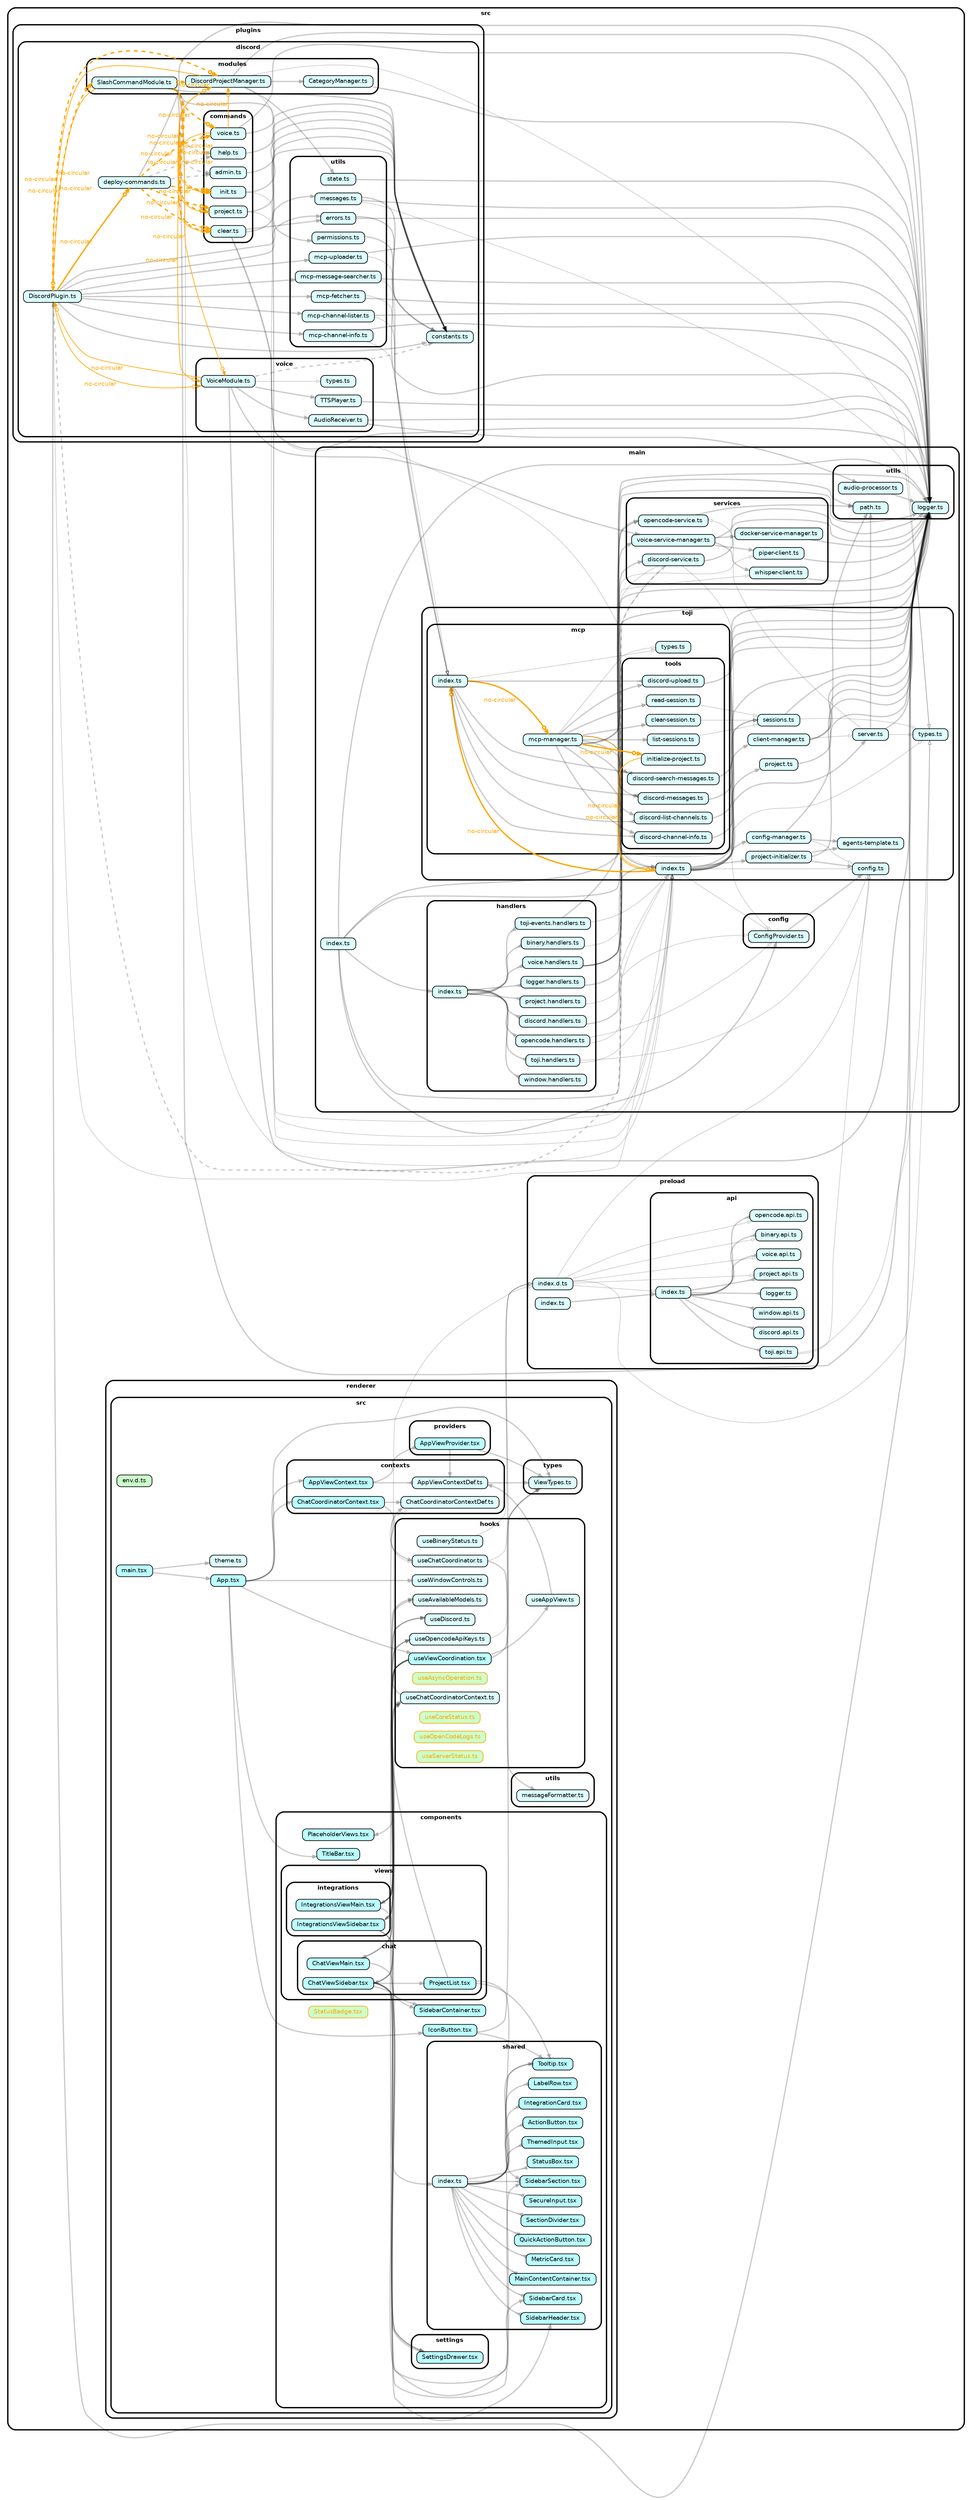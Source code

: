 strict digraph "dependency-cruiser output"{
    rankdir="LR" splines="true" overlap="false" nodesep="0.16" ranksep="0.18" fontname="Helvetica-bold" fontsize="9" style="rounded,bold,filled" fillcolor="#ffffff" compound="true"
    node [shape="box" style="rounded, filled" height="0.2" color="black" fillcolor="#ffffcc" fontcolor="black" fontname="Helvetica" fontsize="9"]
    edge [arrowhead="normal" arrowsize="0.6" penwidth="2.0" color="#00000033" fontname="Helvetica" fontsize="9"]

    subgraph "cluster_src" {label="src" subgraph "cluster_src/main" {label="main" subgraph "cluster_src/main/config" {label="config" "src/main/config/ConfigProvider.ts" [label=<ConfigProvider.ts> tooltip="ConfigProvider.ts" URL="src/main/config/ConfigProvider.ts" fillcolor="#ddfeff"] } } }
    "src/main/config/ConfigProvider.ts" -> "src/main/toji/config.ts"
    subgraph "cluster_src" {label="src" subgraph "cluster_src/main" {label="main" subgraph "cluster_src/main/handlers" {label="handlers" "src/main/handlers/binary.handlers.ts" [label=<binary.handlers.ts> tooltip="binary.handlers.ts" URL="src/main/handlers/binary.handlers.ts" fillcolor="#ddfeff"] } } }
    "src/main/handlers/binary.handlers.ts" -> "src/main/services/opencode-service.ts" [arrowhead="onormal" penwidth="1.0"]
    subgraph "cluster_src" {label="src" subgraph "cluster_src/main" {label="main" subgraph "cluster_src/main/handlers" {label="handlers" "src/main/handlers/discord.handlers.ts" [label=<discord.handlers.ts> tooltip="discord.handlers.ts" URL="src/main/handlers/discord.handlers.ts" fillcolor="#ddfeff"] } } }
    "src/main/handlers/discord.handlers.ts" -> "src/main/config/ConfigProvider.ts" [arrowhead="onormal" penwidth="1.0"]
    "src/main/handlers/discord.handlers.ts" -> "src/main/services/discord-service.ts" [arrowhead="onormal" penwidth="1.0"]
    subgraph "cluster_src" {label="src" subgraph "cluster_src/main" {label="main" subgraph "cluster_src/main/handlers" {label="handlers" "src/main/handlers/index.ts" [label=<index.ts> tooltip="index.ts" URL="src/main/handlers/index.ts" fillcolor="#ddfeff"] } } }
    "src/main/handlers/index.ts" -> "src/main/handlers/binary.handlers.ts" [arrowhead="inv"]
    "src/main/handlers/index.ts" -> "src/main/handlers/discord.handlers.ts" [arrowhead="inv"]
    "src/main/handlers/index.ts" -> "src/main/handlers/logger.handlers.ts" [arrowhead="inv"]
    "src/main/handlers/index.ts" -> "src/main/handlers/opencode.handlers.ts" [arrowhead="inv"]
    "src/main/handlers/index.ts" -> "src/main/handlers/project.handlers.ts" [arrowhead="inv"]
    "src/main/handlers/index.ts" -> "src/main/handlers/toji-events.handlers.ts" [arrowhead="inv"]
    "src/main/handlers/index.ts" -> "src/main/handlers/toji.handlers.ts" [arrowhead="inv"]
    "src/main/handlers/index.ts" -> "src/main/handlers/voice.handlers.ts" [arrowhead="inv"]
    "src/main/handlers/index.ts" -> "src/main/handlers/window.handlers.ts" [arrowhead="inv"]
    subgraph "cluster_src" {label="src" subgraph "cluster_src/main" {label="main" subgraph "cluster_src/main/handlers" {label="handlers" "src/main/handlers/logger.handlers.ts" [label=<logger.handlers.ts> tooltip="logger.handlers.ts" URL="src/main/handlers/logger.handlers.ts" fillcolor="#ddfeff"] } } }
    "src/main/handlers/logger.handlers.ts" -> "src/main/utils/logger.ts"
    subgraph "cluster_src" {label="src" subgraph "cluster_src/main" {label="main" subgraph "cluster_src/main/handlers" {label="handlers" "src/main/handlers/opencode.handlers.ts" [label=<opencode.handlers.ts> tooltip="opencode.handlers.ts" URL="src/main/handlers/opencode.handlers.ts" fillcolor="#ddfeff"] } } }
    "src/main/handlers/opencode.handlers.ts" -> "src/main/config/ConfigProvider.ts" [arrowhead="onormal" penwidth="1.0"]
    "src/main/handlers/opencode.handlers.ts" -> "src/main/toji/index.ts" [arrowhead="onormal" penwidth="1.0"]
    subgraph "cluster_src" {label="src" subgraph "cluster_src/main" {label="main" subgraph "cluster_src/main/handlers" {label="handlers" "src/main/handlers/project.handlers.ts" [label=<project.handlers.ts> tooltip="project.handlers.ts" URL="src/main/handlers/project.handlers.ts" fillcolor="#ddfeff"] } } }
    "src/main/handlers/project.handlers.ts" -> "src/main/toji/index.ts" [arrowhead="onormal" penwidth="1.0"]
    subgraph "cluster_src" {label="src" subgraph "cluster_src/main" {label="main" subgraph "cluster_src/main/handlers" {label="handlers" "src/main/handlers/toji-events.handlers.ts" [label=<toji-events.handlers.ts> tooltip="toji-events.handlers.ts" URL="src/main/handlers/toji-events.handlers.ts" fillcolor="#ddfeff"] } } }
    "src/main/handlers/toji-events.handlers.ts" -> "src/main/toji/index.ts" [arrowhead="onormal" penwidth="1.0"]
    "src/main/handlers/toji-events.handlers.ts" -> "src/main/utils/logger.ts"
    subgraph "cluster_src" {label="src" subgraph "cluster_src/main" {label="main" subgraph "cluster_src/main/handlers" {label="handlers" "src/main/handlers/toji.handlers.ts" [label=<toji.handlers.ts> tooltip="toji.handlers.ts" URL="src/main/handlers/toji.handlers.ts" fillcolor="#ddfeff"] } } }
    "src/main/handlers/toji.handlers.ts" -> "src/main/toji/index.ts" [arrowhead="onormal" penwidth="1.0"]
    "src/main/handlers/toji.handlers.ts" -> "src/main/toji/config.ts" [arrowhead="onormal" penwidth="1.0"]
    subgraph "cluster_src" {label="src" subgraph "cluster_src/main" {label="main" subgraph "cluster_src/main/handlers" {label="handlers" "src/main/handlers/voice.handlers.ts" [label=<voice.handlers.ts> tooltip="voice.handlers.ts" URL="src/main/handlers/voice.handlers.ts" fillcolor="#ddfeff"] } } }
    "src/main/handlers/voice.handlers.ts" -> "src/main/services/piper-client.ts" [arrowhead="onormal" penwidth="1.0"]
    "src/main/handlers/voice.handlers.ts" -> "src/main/services/voice-service-manager.ts"
    "src/main/handlers/voice.handlers.ts" -> "src/main/services/whisper-client.ts" [arrowhead="onormal" penwidth="1.0"]
    "src/main/handlers/voice.handlers.ts" -> "src/main/utils/logger.ts"
    subgraph "cluster_src" {label="src" subgraph "cluster_src/main" {label="main" subgraph "cluster_src/main/handlers" {label="handlers" "src/main/handlers/window.handlers.ts" [label=<window.handlers.ts> tooltip="window.handlers.ts" URL="src/main/handlers/window.handlers.ts" fillcolor="#ddfeff"] } } }
    subgraph "cluster_src" {label="src" subgraph "cluster_src/main" {label="main" "src/main/index.ts" [label=<index.ts> tooltip="index.ts" URL="src/main/index.ts" fillcolor="#ddfeff"] } }
    "src/main/index.ts" -> "src/main/config/ConfigProvider.ts"
    "src/main/index.ts" -> "src/main/handlers/index.ts"
    "src/main/index.ts" -> "src/main/services/discord-service.ts"
    "src/main/index.ts" -> "src/main/services/opencode-service.ts"
    "src/main/index.ts" -> "src/main/toji/index.ts"
    "src/main/index.ts" -> "src/main/utils/logger.ts"
    subgraph "cluster_src" {label="src" subgraph "cluster_src/main" {label="main" subgraph "cluster_src/main/services" {label="services" "src/main/services/discord-service.ts" [label=<discord-service.ts> tooltip="discord-service.ts" URL="src/main/services/discord-service.ts" fillcolor="#ddfeff"] } } }
    "src/main/services/discord-service.ts" -> "src/plugins/discord/DiscordPlugin.ts" [style="dashed"]
    "src/main/services/discord-service.ts" -> "src/main/config/ConfigProvider.ts" [arrowhead="onormal" penwidth="1.0"]
    "src/main/services/discord-service.ts" -> "src/main/toji/index.ts" [arrowhead="onormal" penwidth="1.0"]
    "src/main/services/discord-service.ts" -> "src/main/utils/logger.ts"
    subgraph "cluster_src" {label="src" subgraph "cluster_src/main" {label="main" subgraph "cluster_src/main/services" {label="services" "src/main/services/docker-service-manager.ts" [label=<docker-service-manager.ts> tooltip="docker-service-manager.ts" URL="src/main/services/docker-service-manager.ts" fillcolor="#ddfeff"] } } }
    "src/main/services/docker-service-manager.ts" -> "src/main/utils/logger.ts"
    subgraph "cluster_src" {label="src" subgraph "cluster_src/main" {label="main" subgraph "cluster_src/main/services" {label="services" "src/main/services/opencode-service.ts" [label=<opencode-service.ts> tooltip="opencode-service.ts" URL="src/main/services/opencode-service.ts" fillcolor="#ddfeff"] } } }
    "src/main/services/opencode-service.ts" -> "src/main/utils/path.ts"
    subgraph "cluster_src" {label="src" subgraph "cluster_src/main" {label="main" subgraph "cluster_src/main/services" {label="services" "src/main/services/piper-client.ts" [label=<piper-client.ts> tooltip="piper-client.ts" URL="src/main/services/piper-client.ts" fillcolor="#ddfeff"] } } }
    "src/main/services/piper-client.ts" -> "src/main/utils/logger.ts"
    subgraph "cluster_src" {label="src" subgraph "cluster_src/main" {label="main" subgraph "cluster_src/main/services" {label="services" "src/main/services/voice-service-manager.ts" [label=<voice-service-manager.ts> tooltip="voice-service-manager.ts" URL="src/main/services/voice-service-manager.ts" fillcolor="#ddfeff"] } } }
    "src/main/services/voice-service-manager.ts" -> "src/main/utils/logger.ts"
    "src/main/services/voice-service-manager.ts" -> "src/main/services/docker-service-manager.ts"
    "src/main/services/voice-service-manager.ts" -> "src/main/services/piper-client.ts"
    "src/main/services/voice-service-manager.ts" -> "src/main/services/whisper-client.ts"
    subgraph "cluster_src" {label="src" subgraph "cluster_src/main" {label="main" subgraph "cluster_src/main/services" {label="services" "src/main/services/whisper-client.ts" [label=<whisper-client.ts> tooltip="whisper-client.ts" URL="src/main/services/whisper-client.ts" fillcolor="#ddfeff"] } } }
    "src/main/services/whisper-client.ts" -> "src/main/utils/logger.ts"
    subgraph "cluster_src" {label="src" subgraph "cluster_src/main" {label="main" subgraph "cluster_src/main/toji" {label="toji" "src/main/toji/agents-template.ts" [label=<agents-template.ts> tooltip="agents-template.ts" URL="src/main/toji/agents-template.ts" fillcolor="#ddfeff"] } } }
    subgraph "cluster_src" {label="src" subgraph "cluster_src/main" {label="main" subgraph "cluster_src/main/toji" {label="toji" "src/main/toji/client-manager.ts" [label=<client-manager.ts> tooltip="client-manager.ts" URL="src/main/toji/client-manager.ts" fillcolor="#ddfeff"] } } }
    "src/main/toji/client-manager.ts" -> "src/main/utils/logger.ts"
    "src/main/toji/client-manager.ts" -> "src/main/utils/path.ts"
    "src/main/toji/client-manager.ts" -> "src/main/toji/server.ts" [arrowhead="onormal" penwidth="1.0"]
    subgraph "cluster_src" {label="src" subgraph "cluster_src/main" {label="main" subgraph "cluster_src/main/toji" {label="toji" "src/main/toji/config-manager.ts" [label=<config-manager.ts> tooltip="config-manager.ts" URL="src/main/toji/config-manager.ts" fillcolor="#ddfeff"] } } }
    "src/main/toji/config-manager.ts" -> "src/main/utils/logger.ts"
    "src/main/toji/config-manager.ts" -> "src/main/toji/agents-template.ts"
    "src/main/toji/config-manager.ts" -> "src/main/toji/config.ts" [arrowhead="onormal" penwidth="1.0"]
    subgraph "cluster_src" {label="src" subgraph "cluster_src/main" {label="main" subgraph "cluster_src/main/toji" {label="toji" "src/main/toji/config.ts" [label=<config.ts> tooltip="config.ts" URL="src/main/toji/config.ts" fillcolor="#ddfeff"] } } }
    subgraph "cluster_src" {label="src" subgraph "cluster_src/main" {label="main" subgraph "cluster_src/main/toji" {label="toji" "src/main/toji/index.ts" [label=<index.ts> tooltip="index.ts" URL="src/main/toji/index.ts" fillcolor="#ddfeff"] } } }
    "src/main/toji/index.ts" -> "src/main/config/ConfigProvider.ts" [arrowhead="onormal" penwidth="1.0"]
    "src/main/toji/index.ts" -> "src/main/services/opencode-service.ts" [arrowhead="onormal" penwidth="1.0"]
    "src/main/toji/index.ts" -> "src/main/utils/logger.ts"
    "src/main/toji/index.ts" -> "src/main/toji/client-manager.ts"
    "src/main/toji/index.ts" -> "src/main/toji/config.ts" [arrowhead="onormal" penwidth="1.0"]
    "src/main/toji/index.ts" -> "src/main/toji/config-manager.ts"
    "src/main/toji/index.ts" -> "src/main/toji/mcp/index.ts" [xlabel="no-circular" tooltip="no-circular" arrowhead="normalnoneodot" fontcolor="orange" color="orange"]
    "src/main/toji/index.ts" -> "src/main/toji/project.ts"
    "src/main/toji/index.ts" -> "src/main/toji/project-initializer.ts"
    "src/main/toji/index.ts" -> "src/main/toji/server.ts"
    "src/main/toji/index.ts" -> "src/main/toji/sessions.ts"
    "src/main/toji/index.ts" -> "src/main/toji/types.ts" [arrowhead="onormal" penwidth="1.0"]
    subgraph "cluster_src" {label="src" subgraph "cluster_src/main" {label="main" subgraph "cluster_src/main/toji" {label="toji" subgraph "cluster_src/main/toji/mcp" {label="mcp" "src/main/toji/mcp/index.ts" [label=<index.ts> tooltip="index.ts" URL="src/main/toji/mcp/index.ts" fillcolor="#ddfeff"] } } } }
    "src/main/toji/mcp/index.ts" -> "src/main/toji/mcp/mcp-manager.ts" [xlabel="no-circular" tooltip="no-circular" arrowhead="normalnoneodot" fontcolor="orange" color="orange"]
    "src/main/toji/mcp/index.ts" -> "src/main/toji/mcp/tools/discord-channel-info.ts" [arrowhead="inv"]
    "src/main/toji/mcp/index.ts" -> "src/main/toji/mcp/tools/discord-list-channels.ts" [arrowhead="inv"]
    "src/main/toji/mcp/index.ts" -> "src/main/toji/mcp/tools/discord-messages.ts" [arrowhead="inv"]
    "src/main/toji/mcp/index.ts" -> "src/main/toji/mcp/tools/discord-search-messages.ts" [arrowhead="inv"]
    "src/main/toji/mcp/index.ts" -> "src/main/toji/mcp/tools/discord-upload.ts" [arrowhead="inv"]
    "src/main/toji/mcp/index.ts" -> "src/main/toji/mcp/types.ts" [arrowhead="onormal" penwidth="1.0"]
    subgraph "cluster_src" {label="src" subgraph "cluster_src/main" {label="main" subgraph "cluster_src/main/toji" {label="toji" subgraph "cluster_src/main/toji/mcp" {label="mcp" "src/main/toji/mcp/mcp-manager.ts" [label=<mcp-manager.ts> tooltip="mcp-manager.ts" URL="src/main/toji/mcp/mcp-manager.ts" fillcolor="#ddfeff"] } } } }
    "src/main/toji/mcp/mcp-manager.ts" -> "src/main/utils/logger.ts"
    "src/main/toji/mcp/mcp-manager.ts" -> "src/main/utils/path.ts"
    "src/main/toji/mcp/mcp-manager.ts" -> "src/main/toji/index.ts" [xlabel="no-circular" tooltip="no-circular" arrowhead="normalnoneodot" penwidth="1.0" fontcolor="orange" color="orange"]
    "src/main/toji/mcp/mcp-manager.ts" -> "src/main/toji/sessions.ts" [arrowhead="onormal" penwidth="1.0"]
    "src/main/toji/mcp/mcp-manager.ts" -> "src/main/toji/mcp/tools/clear-session.ts"
    "src/main/toji/mcp/mcp-manager.ts" -> "src/main/toji/mcp/tools/discord-channel-info.ts"
    "src/main/toji/mcp/mcp-manager.ts" -> "src/main/toji/mcp/tools/discord-list-channels.ts"
    "src/main/toji/mcp/mcp-manager.ts" -> "src/main/toji/mcp/tools/discord-messages.ts"
    "src/main/toji/mcp/mcp-manager.ts" -> "src/main/toji/mcp/tools/discord-search-messages.ts"
    "src/main/toji/mcp/mcp-manager.ts" -> "src/main/toji/mcp/tools/discord-upload.ts"
    "src/main/toji/mcp/mcp-manager.ts" -> "src/main/toji/mcp/tools/initialize-project.ts" [xlabel="no-circular" tooltip="no-circular" arrowhead="normalnoneodot" fontcolor="orange" color="orange"]
    "src/main/toji/mcp/mcp-manager.ts" -> "src/main/toji/mcp/tools/list-sessions.ts"
    "src/main/toji/mcp/mcp-manager.ts" -> "src/main/toji/mcp/tools/read-session.ts"
    "src/main/toji/mcp/mcp-manager.ts" -> "src/main/toji/mcp/types.ts" [arrowhead="onormal" penwidth="1.0"]
    subgraph "cluster_src" {label="src" subgraph "cluster_src/main" {label="main" subgraph "cluster_src/main/toji" {label="toji" subgraph "cluster_src/main/toji/mcp" {label="mcp" subgraph "cluster_src/main/toji/mcp/tools" {label="tools" "src/main/toji/mcp/tools/clear-session.ts" [label=<clear-session.ts> tooltip="clear-session.ts" URL="src/main/toji/mcp/tools/clear-session.ts" fillcolor="#ddfeff"] } } } } }
    "src/main/toji/mcp/tools/clear-session.ts" -> "src/main/toji/sessions.ts" [arrowhead="onormal" penwidth="1.0"]
    subgraph "cluster_src" {label="src" subgraph "cluster_src/main" {label="main" subgraph "cluster_src/main/toji" {label="toji" subgraph "cluster_src/main/toji/mcp" {label="mcp" subgraph "cluster_src/main/toji/mcp/tools" {label="tools" "src/main/toji/mcp/tools/discord-channel-info.ts" [label=<discord-channel-info.ts> tooltip="discord-channel-info.ts" URL="src/main/toji/mcp/tools/discord-channel-info.ts" fillcolor="#ddfeff"] } } } } }
    "src/main/toji/mcp/tools/discord-channel-info.ts" -> "src/main/utils/logger.ts"
    subgraph "cluster_src" {label="src" subgraph "cluster_src/main" {label="main" subgraph "cluster_src/main/toji" {label="toji" subgraph "cluster_src/main/toji/mcp" {label="mcp" subgraph "cluster_src/main/toji/mcp/tools" {label="tools" "src/main/toji/mcp/tools/discord-list-channels.ts" [label=<discord-list-channels.ts> tooltip="discord-list-channels.ts" URL="src/main/toji/mcp/tools/discord-list-channels.ts" fillcolor="#ddfeff"] } } } } }
    "src/main/toji/mcp/tools/discord-list-channels.ts" -> "src/main/utils/logger.ts"
    subgraph "cluster_src" {label="src" subgraph "cluster_src/main" {label="main" subgraph "cluster_src/main/toji" {label="toji" subgraph "cluster_src/main/toji/mcp" {label="mcp" subgraph "cluster_src/main/toji/mcp/tools" {label="tools" "src/main/toji/mcp/tools/discord-messages.ts" [label=<discord-messages.ts> tooltip="discord-messages.ts" URL="src/main/toji/mcp/tools/discord-messages.ts" fillcolor="#ddfeff"] } } } } }
    "src/main/toji/mcp/tools/discord-messages.ts" -> "src/main/utils/logger.ts"
    subgraph "cluster_src" {label="src" subgraph "cluster_src/main" {label="main" subgraph "cluster_src/main/toji" {label="toji" subgraph "cluster_src/main/toji/mcp" {label="mcp" subgraph "cluster_src/main/toji/mcp/tools" {label="tools" "src/main/toji/mcp/tools/discord-search-messages.ts" [label=<discord-search-messages.ts> tooltip="discord-search-messages.ts" URL="src/main/toji/mcp/tools/discord-search-messages.ts" fillcolor="#ddfeff"] } } } } }
    "src/main/toji/mcp/tools/discord-search-messages.ts" -> "src/main/utils/logger.ts"
    subgraph "cluster_src" {label="src" subgraph "cluster_src/main" {label="main" subgraph "cluster_src/main/toji" {label="toji" subgraph "cluster_src/main/toji/mcp" {label="mcp" subgraph "cluster_src/main/toji/mcp/tools" {label="tools" "src/main/toji/mcp/tools/discord-upload.ts" [label=<discord-upload.ts> tooltip="discord-upload.ts" URL="src/main/toji/mcp/tools/discord-upload.ts" fillcolor="#ddfeff"] } } } } }
    "src/main/toji/mcp/tools/discord-upload.ts" -> "src/main/utils/logger.ts"
    subgraph "cluster_src" {label="src" subgraph "cluster_src/main" {label="main" subgraph "cluster_src/main/toji" {label="toji" subgraph "cluster_src/main/toji/mcp" {label="mcp" subgraph "cluster_src/main/toji/mcp/tools" {label="tools" "src/main/toji/mcp/tools/initialize-project.ts" [label=<initialize-project.ts> tooltip="initialize-project.ts" URL="src/main/toji/mcp/tools/initialize-project.ts" fillcolor="#ddfeff"] } } } } }
    "src/main/toji/mcp/tools/initialize-project.ts" -> "src/main/toji/index.ts" [xlabel="no-circular" tooltip="no-circular" arrowhead="normalnoneodot" penwidth="1.0" fontcolor="orange" color="orange"]
    subgraph "cluster_src" {label="src" subgraph "cluster_src/main" {label="main" subgraph "cluster_src/main/toji" {label="toji" subgraph "cluster_src/main/toji/mcp" {label="mcp" subgraph "cluster_src/main/toji/mcp/tools" {label="tools" "src/main/toji/mcp/tools/list-sessions.ts" [label=<list-sessions.ts> tooltip="list-sessions.ts" URL="src/main/toji/mcp/tools/list-sessions.ts" fillcolor="#ddfeff"] } } } } }
    "src/main/toji/mcp/tools/list-sessions.ts" -> "src/main/toji/sessions.ts" [arrowhead="onormal" penwidth="1.0"]
    subgraph "cluster_src" {label="src" subgraph "cluster_src/main" {label="main" subgraph "cluster_src/main/toji" {label="toji" subgraph "cluster_src/main/toji/mcp" {label="mcp" subgraph "cluster_src/main/toji/mcp/tools" {label="tools" "src/main/toji/mcp/tools/read-session.ts" [label=<read-session.ts> tooltip="read-session.ts" URL="src/main/toji/mcp/tools/read-session.ts" fillcolor="#ddfeff"] } } } } }
    "src/main/toji/mcp/tools/read-session.ts" -> "src/main/toji/sessions.ts" [arrowhead="onormal" penwidth="1.0"]
    subgraph "cluster_src" {label="src" subgraph "cluster_src/main" {label="main" subgraph "cluster_src/main/toji" {label="toji" subgraph "cluster_src/main/toji/mcp" {label="mcp" "src/main/toji/mcp/types.ts" [label=<types.ts> tooltip="types.ts" URL="src/main/toji/mcp/types.ts" fillcolor="#ddfeff"] } } } }
    subgraph "cluster_src" {label="src" subgraph "cluster_src/main" {label="main" subgraph "cluster_src/main/toji" {label="toji" "src/main/toji/project-initializer.ts" [label=<project-initializer.ts> tooltip="project-initializer.ts" URL="src/main/toji/project-initializer.ts" fillcolor="#ddfeff"] } } }
    "src/main/toji/project-initializer.ts" -> "src/main/utils/logger.ts"
    "src/main/toji/project-initializer.ts" -> "src/main/toji/agents-template.ts"
    "src/main/toji/project-initializer.ts" -> "src/main/toji/config.ts"
    subgraph "cluster_src" {label="src" subgraph "cluster_src/main" {label="main" subgraph "cluster_src/main/toji" {label="toji" "src/main/toji/project.ts" [label=<project.ts> tooltip="project.ts" URL="src/main/toji/project.ts" fillcolor="#ddfeff"] } } }
    "src/main/toji/project.ts" -> "src/main/utils/logger.ts"
    subgraph "cluster_src" {label="src" subgraph "cluster_src/main" {label="main" subgraph "cluster_src/main/toji" {label="toji" "src/main/toji/server.ts" [label=<server.ts> tooltip="server.ts" URL="src/main/toji/server.ts" fillcolor="#ddfeff"] } } }
    "src/main/toji/server.ts" -> "src/main/services/opencode-service.ts" [arrowhead="onormal" penwidth="1.0"]
    "src/main/toji/server.ts" -> "src/main/utils/logger.ts"
    "src/main/toji/server.ts" -> "src/main/utils/path.ts"
    "src/main/toji/server.ts" -> "src/main/toji/types.ts" [arrowhead="onormal" penwidth="1.0"]
    subgraph "cluster_src" {label="src" subgraph "cluster_src/main" {label="main" subgraph "cluster_src/main/toji" {label="toji" "src/main/toji/sessions.ts" [label=<sessions.ts> tooltip="sessions.ts" URL="src/main/toji/sessions.ts" fillcolor="#ddfeff"] } } }
    "src/main/toji/sessions.ts" -> "src/main/utils/logger.ts"
    "src/main/toji/sessions.ts" -> "src/main/toji/types.ts" [arrowhead="onormal" penwidth="1.0"]
    subgraph "cluster_src" {label="src" subgraph "cluster_src/main" {label="main" subgraph "cluster_src/main/toji" {label="toji" "src/main/toji/types.ts" [label=<types.ts> tooltip="types.ts" URL="src/main/toji/types.ts" fillcolor="#ddfeff"] } } }
    subgraph "cluster_src" {label="src" subgraph "cluster_src/main" {label="main" subgraph "cluster_src/main/utils" {label="utils" "src/main/utils/audio-processor.ts" [label=<audio-processor.ts> tooltip="audio-processor.ts" URL="src/main/utils/audio-processor.ts" fillcolor="#ddfeff"] } } }
    "src/main/utils/audio-processor.ts" -> "src/main/utils/logger.ts"
    subgraph "cluster_src" {label="src" subgraph "cluster_src/main" {label="main" subgraph "cluster_src/main/utils" {label="utils" "src/main/utils/logger.ts" [label=<logger.ts> tooltip="logger.ts" URL="src/main/utils/logger.ts" fillcolor="#ddfeff"] } } }
    subgraph "cluster_src" {label="src" subgraph "cluster_src/main" {label="main" subgraph "cluster_src/main/utils" {label="utils" "src/main/utils/path.ts" [label=<path.ts> tooltip="path.ts" URL="src/main/utils/path.ts" fillcolor="#ddfeff"] } } }
    subgraph "cluster_src" {label="src" subgraph "cluster_src/plugins" {label="plugins" subgraph "cluster_src/plugins/discord" {label="discord" "src/plugins/discord/DiscordPlugin.ts" [label=<DiscordPlugin.ts> tooltip="DiscordPlugin.ts" URL="src/plugins/discord/DiscordPlugin.ts" fillcolor="#ddfeff"] } } }
    "src/plugins/discord/DiscordPlugin.ts" -> "src/main/toji/index.ts" [arrowhead="onormal" penwidth="1.0"]
    "src/plugins/discord/DiscordPlugin.ts" -> "src/main/utils/logger.ts"
    "src/plugins/discord/DiscordPlugin.ts" -> "src/plugins/discord/constants.ts"
    "src/plugins/discord/DiscordPlugin.ts" -> "src/plugins/discord/deploy-commands.ts" [xlabel="no-circular" tooltip="no-circular" arrowhead="normalnoneodot" fontcolor="orange" color="orange"]
    "src/plugins/discord/DiscordPlugin.ts" -> "src/plugins/discord/modules/DiscordProjectManager.ts" [xlabel="no-circular" tooltip="no-circular" arrowhead="normalnoneodot" style="dashed" fontcolor="orange" color="orange"]
    "src/plugins/discord/DiscordPlugin.ts" -> "src/plugins/discord/modules/SlashCommandModule.ts" [xlabel="no-circular" tooltip="no-circular" arrowhead="normalnoneodot" style="dashed" fontcolor="orange" color="orange"]
    "src/plugins/discord/DiscordPlugin.ts" -> "src/plugins/discord/utils/errors.ts"
    "src/plugins/discord/DiscordPlugin.ts" -> "src/plugins/discord/utils/mcp-channel-info.ts"
    "src/plugins/discord/DiscordPlugin.ts" -> "src/plugins/discord/utils/mcp-channel-lister.ts"
    "src/plugins/discord/DiscordPlugin.ts" -> "src/plugins/discord/utils/mcp-fetcher.ts"
    "src/plugins/discord/DiscordPlugin.ts" -> "src/plugins/discord/utils/mcp-message-searcher.ts"
    "src/plugins/discord/DiscordPlugin.ts" -> "src/plugins/discord/utils/mcp-uploader.ts"
    "src/plugins/discord/DiscordPlugin.ts" -> "src/plugins/discord/utils/messages.ts"
    "src/plugins/discord/DiscordPlugin.ts" -> "src/plugins/discord/voice/VoiceModule.ts" [xlabel="no-circular" tooltip="no-circular" arrowhead="normalnoneodot" penwidth="1.0" fontcolor="orange" color="orange"]
    subgraph "cluster_src" {label="src" subgraph "cluster_src/plugins" {label="plugins" subgraph "cluster_src/plugins/discord" {label="discord" subgraph "cluster_src/plugins/discord/commands" {label="commands" "src/plugins/discord/commands/admin.ts" [label=<admin.ts> tooltip="admin.ts" URL="src/plugins/discord/commands/admin.ts" fillcolor="#ddfeff"] } } } }
    "src/plugins/discord/commands/admin.ts" -> "src/plugins/discord/constants.ts"
    subgraph "cluster_src" {label="src" subgraph "cluster_src/plugins" {label="plugins" subgraph "cluster_src/plugins/discord" {label="discord" subgraph "cluster_src/plugins/discord/commands" {label="commands" "src/plugins/discord/commands/clear.ts" [label=<clear.ts> tooltip="clear.ts" URL="src/plugins/discord/commands/clear.ts" fillcolor="#ddfeff"] } } } }
    "src/plugins/discord/commands/clear.ts" -> "src/main/toji/index.ts" [arrowhead="onormal" penwidth="1.0"]
    "src/plugins/discord/commands/clear.ts" -> "src/main/utils/logger.ts"
    "src/plugins/discord/commands/clear.ts" -> "src/plugins/discord/constants.ts"
    "src/plugins/discord/commands/clear.ts" -> "src/plugins/discord/modules/DiscordProjectManager.ts" [xlabel="no-circular" tooltip="no-circular" arrowhead="normalnoneodot" penwidth="1.0" fontcolor="orange" color="orange"]
    "src/plugins/discord/commands/clear.ts" -> "src/plugins/discord/utils/errors.ts"
    subgraph "cluster_src" {label="src" subgraph "cluster_src/plugins" {label="plugins" subgraph "cluster_src/plugins/discord" {label="discord" subgraph "cluster_src/plugins/discord/commands" {label="commands" "src/plugins/discord/commands/help.ts" [label=<help.ts> tooltip="help.ts" URL="src/plugins/discord/commands/help.ts" fillcolor="#ddfeff"] } } } }
    "src/plugins/discord/commands/help.ts" -> "src/plugins/discord/constants.ts"
    subgraph "cluster_src" {label="src" subgraph "cluster_src/plugins" {label="plugins" subgraph "cluster_src/plugins/discord" {label="discord" subgraph "cluster_src/plugins/discord/commands" {label="commands" "src/plugins/discord/commands/init.ts" [label=<init.ts> tooltip="init.ts" URL="src/plugins/discord/commands/init.ts" fillcolor="#ddfeff"] } } } }
    "src/plugins/discord/commands/init.ts" -> "src/main/toji/index.ts" [arrowhead="onormal" penwidth="1.0"]
    "src/plugins/discord/commands/init.ts" -> "src/plugins/discord/constants.ts"
    "src/plugins/discord/commands/init.ts" -> "src/plugins/discord/modules/DiscordProjectManager.ts" [xlabel="no-circular" tooltip="no-circular" arrowhead="normalnoneodot" penwidth="1.0" fontcolor="orange" color="orange"]
    subgraph "cluster_src" {label="src" subgraph "cluster_src/plugins" {label="plugins" subgraph "cluster_src/plugins/discord" {label="discord" subgraph "cluster_src/plugins/discord/commands" {label="commands" "src/plugins/discord/commands/project.ts" [label=<project.ts> tooltip="project.ts" URL="src/plugins/discord/commands/project.ts" fillcolor="#ddfeff"] } } } }
    "src/plugins/discord/commands/project.ts" -> "src/main/toji/index.ts" [arrowhead="onormal" penwidth="1.0"]
    "src/plugins/discord/commands/project.ts" -> "src/plugins/discord/constants.ts"
    "src/plugins/discord/commands/project.ts" -> "src/plugins/discord/modules/DiscordProjectManager.ts" [xlabel="no-circular" tooltip="no-circular" arrowhead="normalnoneodot" penwidth="1.0" fontcolor="orange" color="orange"]
    subgraph "cluster_src" {label="src" subgraph "cluster_src/plugins" {label="plugins" subgraph "cluster_src/plugins/discord" {label="discord" subgraph "cluster_src/plugins/discord/commands" {label="commands" "src/plugins/discord/commands/voice.ts" [label=<voice.ts> tooltip="voice.ts" URL="src/plugins/discord/commands/voice.ts" fillcolor="#ddfeff"] } } } }
    "src/plugins/discord/commands/voice.ts" -> "src/main/utils/logger.ts"
    "src/plugins/discord/commands/voice.ts" -> "src/plugins/discord/constants.ts"
    "src/plugins/discord/commands/voice.ts" -> "src/plugins/discord/modules/DiscordProjectManager.ts" [xlabel="no-circular" tooltip="no-circular" arrowhead="normalnoneodot" penwidth="1.0" fontcolor="orange" color="orange"]
    "src/plugins/discord/commands/voice.ts" -> "src/plugins/discord/voice/VoiceModule.ts" [xlabel="no-circular" tooltip="no-circular" arrowhead="normalnoneodot" penwidth="1.0" fontcolor="orange" color="orange"]
    subgraph "cluster_src" {label="src" subgraph "cluster_src/plugins" {label="plugins" subgraph "cluster_src/plugins/discord" {label="discord" "src/plugins/discord/constants.ts" [label=<constants.ts> tooltip="constants.ts" URL="src/plugins/discord/constants.ts" fillcolor="#ddfeff"] } } }
    subgraph "cluster_src" {label="src" subgraph "cluster_src/plugins" {label="plugins" subgraph "cluster_src/plugins/discord" {label="discord" "src/plugins/discord/deploy-commands.ts" [label=<deploy-commands.ts> tooltip="deploy-commands.ts" URL="src/plugins/discord/deploy-commands.ts" fillcolor="#ddfeff"] } } }
    "src/plugins/discord/deploy-commands.ts" -> "src/main/utils/logger.ts"
    "src/plugins/discord/deploy-commands.ts" -> "src/plugins/discord/commands/admin.ts" [style="dashed"]
    "src/plugins/discord/deploy-commands.ts" -> "src/plugins/discord/commands/clear.ts" [xlabel="no-circular" tooltip="no-circular" arrowhead="normalnoneodot" style="dashed" fontcolor="orange" color="orange"]
    "src/plugins/discord/deploy-commands.ts" -> "src/plugins/discord/commands/help.ts" [style="dashed"]
    "src/plugins/discord/deploy-commands.ts" -> "src/plugins/discord/commands/init.ts" [xlabel="no-circular" tooltip="no-circular" arrowhead="normalnoneodot" style="dashed" fontcolor="orange" color="orange"]
    "src/plugins/discord/deploy-commands.ts" -> "src/plugins/discord/commands/project.ts" [xlabel="no-circular" tooltip="no-circular" arrowhead="normalnoneodot" style="dashed" fontcolor="orange" color="orange"]
    "src/plugins/discord/deploy-commands.ts" -> "src/plugins/discord/commands/voice.ts" [xlabel="no-circular" tooltip="no-circular" arrowhead="normalnoneodot" style="dashed" fontcolor="orange" color="orange"]
    subgraph "cluster_src" {label="src" subgraph "cluster_src/plugins" {label="plugins" subgraph "cluster_src/plugins/discord" {label="discord" subgraph "cluster_src/plugins/discord/modules" {label="modules" "src/plugins/discord/modules/CategoryManager.ts" [label=<CategoryManager.ts> tooltip="CategoryManager.ts" URL="src/plugins/discord/modules/CategoryManager.ts" fillcolor="#ddfeff"] } } } }
    "src/plugins/discord/modules/CategoryManager.ts" -> "src/main/utils/logger.ts"
    subgraph "cluster_src" {label="src" subgraph "cluster_src/plugins" {label="plugins" subgraph "cluster_src/plugins/discord" {label="discord" subgraph "cluster_src/plugins/discord/modules" {label="modules" "src/plugins/discord/modules/DiscordProjectManager.ts" [label=<DiscordProjectManager.ts> tooltip="DiscordProjectManager.ts" URL="src/plugins/discord/modules/DiscordProjectManager.ts" fillcolor="#ddfeff"] } } } }
    "src/plugins/discord/modules/DiscordProjectManager.ts" -> "src/main/toji/index.ts" [arrowhead="onormal" penwidth="1.0"]
    "src/plugins/discord/modules/DiscordProjectManager.ts" -> "src/main/toji/types.ts" [arrowhead="onormal" penwidth="1.0"]
    "src/plugins/discord/modules/DiscordProjectManager.ts" -> "src/main/utils/logger.ts"
    "src/plugins/discord/modules/DiscordProjectManager.ts" -> "src/plugins/discord/DiscordPlugin.ts" [xlabel="no-circular" tooltip="no-circular" arrowhead="normalnoneodot" penwidth="1.0" fontcolor="orange" color="orange"]
    "src/plugins/discord/modules/DiscordProjectManager.ts" -> "src/plugins/discord/utils/state.ts"
    "src/plugins/discord/modules/DiscordProjectManager.ts" -> "src/plugins/discord/modules/CategoryManager.ts"
    subgraph "cluster_src" {label="src" subgraph "cluster_src/plugins" {label="plugins" subgraph "cluster_src/plugins/discord" {label="discord" subgraph "cluster_src/plugins/discord/modules" {label="modules" "src/plugins/discord/modules/SlashCommandModule.ts" [label=<SlashCommandModule.ts> tooltip="SlashCommandModule.ts" URL="src/plugins/discord/modules/SlashCommandModule.ts" fillcolor="#ddfeff"] } } } }
    "src/plugins/discord/modules/SlashCommandModule.ts" -> "src/main/toji/index.ts" [arrowhead="onormal" penwidth="1.0"]
    "src/plugins/discord/modules/SlashCommandModule.ts" -> "src/main/utils/logger.ts"
    "src/plugins/discord/modules/SlashCommandModule.ts" -> "src/plugins/discord/commands/admin.ts" [style="dashed"]
    "src/plugins/discord/modules/SlashCommandModule.ts" -> "src/plugins/discord/commands/clear.ts" [xlabel="no-circular" tooltip="no-circular" arrowhead="normalnoneodot" style="dashed" fontcolor="orange" color="orange"]
    "src/plugins/discord/modules/SlashCommandModule.ts" -> "src/plugins/discord/commands/help.ts" [style="dashed"]
    "src/plugins/discord/modules/SlashCommandModule.ts" -> "src/plugins/discord/commands/init.ts" [xlabel="no-circular" tooltip="no-circular" arrowhead="normalnoneodot" style="dashed" fontcolor="orange" color="orange"]
    "src/plugins/discord/modules/SlashCommandModule.ts" -> "src/plugins/discord/commands/project.ts" [xlabel="no-circular" tooltip="no-circular" arrowhead="normalnoneodot" style="dashed" fontcolor="orange" color="orange"]
    "src/plugins/discord/modules/SlashCommandModule.ts" -> "src/plugins/discord/commands/voice.ts" [xlabel="no-circular" tooltip="no-circular" arrowhead="normalnoneodot" style="dashed" fontcolor="orange" color="orange"]
    "src/plugins/discord/modules/SlashCommandModule.ts" -> "src/plugins/discord/constants.ts"
    "src/plugins/discord/modules/SlashCommandModule.ts" -> "src/plugins/discord/DiscordPlugin.ts" [xlabel="no-circular" tooltip="no-circular" arrowhead="normalnoneodot" penwidth="1.0" fontcolor="orange" color="orange"]
    "src/plugins/discord/modules/SlashCommandModule.ts" -> "src/plugins/discord/utils/permissions.ts"
    "src/plugins/discord/modules/SlashCommandModule.ts" -> "src/plugins/discord/voice/VoiceModule.ts" [xlabel="no-circular" tooltip="no-circular" arrowhead="normalnoneodot" penwidth="1.0" fontcolor="orange" color="orange"]
    "src/plugins/discord/modules/SlashCommandModule.ts" -> "src/plugins/discord/modules/DiscordProjectManager.ts" [xlabel="no-circular" tooltip="no-circular" arrowhead="normalnoneodot" penwidth="1.0" fontcolor="orange" color="orange"]
    subgraph "cluster_src" {label="src" subgraph "cluster_src/plugins" {label="plugins" subgraph "cluster_src/plugins/discord" {label="discord" subgraph "cluster_src/plugins/discord/utils" {label="utils" "src/plugins/discord/utils/errors.ts" [label=<errors.ts> tooltip="errors.ts" URL="src/plugins/discord/utils/errors.ts" fillcolor="#ddfeff"] } } } }
    "src/plugins/discord/utils/errors.ts" -> "src/main/utils/logger.ts"
    "src/plugins/discord/utils/errors.ts" -> "src/plugins/discord/constants.ts"
    subgraph "cluster_src" {label="src" subgraph "cluster_src/plugins" {label="plugins" subgraph "cluster_src/plugins/discord" {label="discord" subgraph "cluster_src/plugins/discord/utils" {label="utils" "src/plugins/discord/utils/mcp-channel-info.ts" [label=<mcp-channel-info.ts> tooltip="mcp-channel-info.ts" URL="src/plugins/discord/utils/mcp-channel-info.ts" fillcolor="#ddfeff"] } } } }
    "src/plugins/discord/utils/mcp-channel-info.ts" -> "src/main/toji/mcp/index.ts" [arrowhead="onormal" penwidth="1.0"]
    "src/plugins/discord/utils/mcp-channel-info.ts" -> "src/main/utils/logger.ts"
    subgraph "cluster_src" {label="src" subgraph "cluster_src/plugins" {label="plugins" subgraph "cluster_src/plugins/discord" {label="discord" subgraph "cluster_src/plugins/discord/utils" {label="utils" "src/plugins/discord/utils/mcp-channel-lister.ts" [label=<mcp-channel-lister.ts> tooltip="mcp-channel-lister.ts" URL="src/plugins/discord/utils/mcp-channel-lister.ts" fillcolor="#ddfeff"] } } } }
    "src/plugins/discord/utils/mcp-channel-lister.ts" -> "src/main/toji/mcp/index.ts" [arrowhead="onormal" penwidth="1.0"]
    "src/plugins/discord/utils/mcp-channel-lister.ts" -> "src/main/utils/logger.ts"
    subgraph "cluster_src" {label="src" subgraph "cluster_src/plugins" {label="plugins" subgraph "cluster_src/plugins/discord" {label="discord" subgraph "cluster_src/plugins/discord/utils" {label="utils" "src/plugins/discord/utils/mcp-fetcher.ts" [label=<mcp-fetcher.ts> tooltip="mcp-fetcher.ts" URL="src/plugins/discord/utils/mcp-fetcher.ts" fillcolor="#ddfeff"] } } } }
    "src/plugins/discord/utils/mcp-fetcher.ts" -> "src/main/toji/mcp/index.ts" [arrowhead="onormal" penwidth="1.0"]
    "src/plugins/discord/utils/mcp-fetcher.ts" -> "src/main/utils/logger.ts"
    subgraph "cluster_src" {label="src" subgraph "cluster_src/plugins" {label="plugins" subgraph "cluster_src/plugins/discord" {label="discord" subgraph "cluster_src/plugins/discord/utils" {label="utils" "src/plugins/discord/utils/mcp-message-searcher.ts" [label=<mcp-message-searcher.ts> tooltip="mcp-message-searcher.ts" URL="src/plugins/discord/utils/mcp-message-searcher.ts" fillcolor="#ddfeff"] } } } }
    "src/plugins/discord/utils/mcp-message-searcher.ts" -> "src/main/toji/mcp/index.ts" [arrowhead="onormal" penwidth="1.0"]
    "src/plugins/discord/utils/mcp-message-searcher.ts" -> "src/main/utils/logger.ts"
    subgraph "cluster_src" {label="src" subgraph "cluster_src/plugins" {label="plugins" subgraph "cluster_src/plugins/discord" {label="discord" subgraph "cluster_src/plugins/discord/utils" {label="utils" "src/plugins/discord/utils/mcp-uploader.ts" [label=<mcp-uploader.ts> tooltip="mcp-uploader.ts" URL="src/plugins/discord/utils/mcp-uploader.ts" fillcolor="#ddfeff"] } } } }
    "src/plugins/discord/utils/mcp-uploader.ts" -> "src/main/toji/mcp/index.ts" [arrowhead="onormal" penwidth="1.0"]
    "src/plugins/discord/utils/mcp-uploader.ts" -> "src/main/utils/logger.ts"
    subgraph "cluster_src" {label="src" subgraph "cluster_src/plugins" {label="plugins" subgraph "cluster_src/plugins/discord" {label="discord" subgraph "cluster_src/plugins/discord/utils" {label="utils" "src/plugins/discord/utils/messages.ts" [label=<messages.ts> tooltip="messages.ts" URL="src/plugins/discord/utils/messages.ts" fillcolor="#ddfeff"] } } } }
    "src/plugins/discord/utils/messages.ts" -> "src/main/toji/types.ts" [arrowhead="onormal" penwidth="1.0"]
    "src/plugins/discord/utils/messages.ts" -> "src/main/utils/logger.ts"
    "src/plugins/discord/utils/messages.ts" -> "src/plugins/discord/constants.ts"
    subgraph "cluster_src" {label="src" subgraph "cluster_src/plugins" {label="plugins" subgraph "cluster_src/plugins/discord" {label="discord" subgraph "cluster_src/plugins/discord/utils" {label="utils" "src/plugins/discord/utils/permissions.ts" [label=<permissions.ts> tooltip="permissions.ts" URL="src/plugins/discord/utils/permissions.ts" fillcolor="#ddfeff"] } } } }
    "src/plugins/discord/utils/permissions.ts" -> "src/main/utils/logger.ts"
    subgraph "cluster_src" {label="src" subgraph "cluster_src/plugins" {label="plugins" subgraph "cluster_src/plugins/discord" {label="discord" subgraph "cluster_src/plugins/discord/utils" {label="utils" "src/plugins/discord/utils/state.ts" [label=<state.ts> tooltip="state.ts" URL="src/plugins/discord/utils/state.ts" fillcolor="#ddfeff"] } } } }
    "src/plugins/discord/utils/state.ts" -> "src/main/utils/logger.ts"
    subgraph "cluster_src" {label="src" subgraph "cluster_src/plugins" {label="plugins" subgraph "cluster_src/plugins/discord" {label="discord" subgraph "cluster_src/plugins/discord/voice" {label="voice" "src/plugins/discord/voice/AudioReceiver.ts" [label=<AudioReceiver.ts> tooltip="AudioReceiver.ts" URL="src/plugins/discord/voice/AudioReceiver.ts" fillcolor="#ddfeff"] } } } }
    "src/plugins/discord/voice/AudioReceiver.ts" -> "src/main/utils/audio-processor.ts"
    "src/plugins/discord/voice/AudioReceiver.ts" -> "src/main/utils/logger.ts"
    subgraph "cluster_src" {label="src" subgraph "cluster_src/plugins" {label="plugins" subgraph "cluster_src/plugins/discord" {label="discord" subgraph "cluster_src/plugins/discord/voice" {label="voice" "src/plugins/discord/voice/TTSPlayer.ts" [label=<TTSPlayer.ts> tooltip="TTSPlayer.ts" URL="src/plugins/discord/voice/TTSPlayer.ts" fillcolor="#ddfeff"] } } } }
    "src/plugins/discord/voice/TTSPlayer.ts" -> "src/main/utils/logger.ts"
    subgraph "cluster_src" {label="src" subgraph "cluster_src/plugins" {label="plugins" subgraph "cluster_src/plugins/discord" {label="discord" subgraph "cluster_src/plugins/discord/voice" {label="voice" "src/plugins/discord/voice/VoiceModule.ts" [label=<VoiceModule.ts> tooltip="VoiceModule.ts" URL="src/plugins/discord/voice/VoiceModule.ts" fillcolor="#ddfeff"] } } } }
    "src/plugins/discord/voice/VoiceModule.ts" -> "src/main/services/voice-service-manager.ts"
    "src/plugins/discord/voice/VoiceModule.ts" -> "src/main/utils/logger.ts"
    "src/plugins/discord/voice/VoiceModule.ts" -> "src/plugins/discord/constants.ts" [style="dashed"]
    "src/plugins/discord/voice/VoiceModule.ts" -> "src/plugins/discord/DiscordPlugin.ts" [xlabel="no-circular" tooltip="no-circular" arrowhead="normalnoneodot" penwidth="1.0" fontcolor="orange" color="orange"]
    "src/plugins/discord/voice/VoiceModule.ts" -> "src/plugins/discord/voice/AudioReceiver.ts"
    "src/plugins/discord/voice/VoiceModule.ts" -> "src/plugins/discord/voice/TTSPlayer.ts"
    "src/plugins/discord/voice/VoiceModule.ts" -> "src/plugins/discord/voice/types.ts" [arrowhead="onormal" penwidth="1.0"]
    subgraph "cluster_src" {label="src" subgraph "cluster_src/plugins" {label="plugins" subgraph "cluster_src/plugins/discord" {label="discord" subgraph "cluster_src/plugins/discord/voice" {label="voice" "src/plugins/discord/voice/types.ts" [label=<types.ts> tooltip="types.ts" URL="src/plugins/discord/voice/types.ts" fillcolor="#ddfeff"] } } } }
    subgraph "cluster_src" {label="src" subgraph "cluster_src/preload" {label="preload" subgraph "cluster_src/preload/api" {label="api" "src/preload/api/binary.api.ts" [label=<binary.api.ts> tooltip="binary.api.ts" URL="src/preload/api/binary.api.ts" fillcolor="#ddfeff"] } } }
    subgraph "cluster_src" {label="src" subgraph "cluster_src/preload" {label="preload" subgraph "cluster_src/preload/api" {label="api" "src/preload/api/discord.api.ts" [label=<discord.api.ts> tooltip="discord.api.ts" URL="src/preload/api/discord.api.ts" fillcolor="#ddfeff"] } } }
    subgraph "cluster_src" {label="src" subgraph "cluster_src/preload" {label="preload" subgraph "cluster_src/preload/api" {label="api" "src/preload/api/index.ts" [label=<index.ts> tooltip="index.ts" URL="src/preload/api/index.ts" fillcolor="#ddfeff"] } } }
    "src/preload/api/index.ts" -> "src/preload/api/binary.api.ts" [arrowhead="inv"]
    "src/preload/api/index.ts" -> "src/preload/api/discord.api.ts" [arrowhead="inv"]
    "src/preload/api/index.ts" -> "src/preload/api/logger.ts" [arrowhead="inv"]
    "src/preload/api/index.ts" -> "src/preload/api/opencode.api.ts" [arrowhead="inv"]
    "src/preload/api/index.ts" -> "src/preload/api/project.api.ts" [arrowhead="inv"]
    "src/preload/api/index.ts" -> "src/preload/api/toji.api.ts" [arrowhead="inv"]
    "src/preload/api/index.ts" -> "src/preload/api/voice.api.ts" [arrowhead="inv"]
    "src/preload/api/index.ts" -> "src/preload/api/window.api.ts" [arrowhead="inv"]
    subgraph "cluster_src" {label="src" subgraph "cluster_src/preload" {label="preload" subgraph "cluster_src/preload/api" {label="api" "src/preload/api/logger.ts" [label=<logger.ts> tooltip="logger.ts" URL="src/preload/api/logger.ts" fillcolor="#ddfeff"] } } }
    subgraph "cluster_src" {label="src" subgraph "cluster_src/preload" {label="preload" subgraph "cluster_src/preload/api" {label="api" "src/preload/api/opencode.api.ts" [label=<opencode.api.ts> tooltip="opencode.api.ts" URL="src/preload/api/opencode.api.ts" fillcolor="#ddfeff"] } } }
    subgraph "cluster_src" {label="src" subgraph "cluster_src/preload" {label="preload" subgraph "cluster_src/preload/api" {label="api" "src/preload/api/project.api.ts" [label=<project.api.ts> tooltip="project.api.ts" URL="src/preload/api/project.api.ts" fillcolor="#ddfeff"] } } }
    subgraph "cluster_src" {label="src" subgraph "cluster_src/preload" {label="preload" subgraph "cluster_src/preload/api" {label="api" "src/preload/api/toji.api.ts" [label=<toji.api.ts> tooltip="toji.api.ts" URL="src/preload/api/toji.api.ts" fillcolor="#ddfeff"] } } }
    "src/preload/api/toji.api.ts" -> "src/main/toji/config.ts" [arrowhead="onormal" penwidth="1.0"]
    "src/preload/api/toji.api.ts" -> "src/main/toji/types.ts" [arrowhead="onormal" penwidth="1.0"]
    subgraph "cluster_src" {label="src" subgraph "cluster_src/preload" {label="preload" subgraph "cluster_src/preload/api" {label="api" "src/preload/api/voice.api.ts" [label=<voice.api.ts> tooltip="voice.api.ts" URL="src/preload/api/voice.api.ts" fillcolor="#ddfeff"] } } }
    subgraph "cluster_src" {label="src" subgraph "cluster_src/preload" {label="preload" subgraph "cluster_src/preload/api" {label="api" "src/preload/api/window.api.ts" [label=<window.api.ts> tooltip="window.api.ts" URL="src/preload/api/window.api.ts" fillcolor="#ddfeff"] } } }
    subgraph "cluster_src" {label="src" subgraph "cluster_src/preload" {label="preload" "src/preload/index.d.ts" [label=<index.d.ts> tooltip="index.d.ts" URL="src/preload/index.d.ts" fillcolor="#ddfeff"] } }
    "src/preload/index.d.ts" -> "src/main/toji/config.ts" [arrowhead="onormal" penwidth="1.0"]
    "src/preload/index.d.ts" -> "src/main/toji/types.ts" [arrowhead="onormal" penwidth="1.0"]
    "src/preload/index.d.ts" -> "src/preload/api/index.ts" [arrowhead="onormal" penwidth="1.0"]
    "src/preload/index.d.ts" -> "src/preload/api/binary.api.ts" [arrowhead="onormal" penwidth="1.0"]
    "src/preload/index.d.ts" -> "src/preload/api/opencode.api.ts" [arrowhead="onormal" penwidth="1.0"]
    "src/preload/index.d.ts" -> "src/preload/api/project.api.ts" [arrowhead="onormal" penwidth="1.0"]
    "src/preload/index.d.ts" -> "src/preload/api/voice.api.ts" [arrowhead="onormal" penwidth="1.0"]
    subgraph "cluster_src" {label="src" subgraph "cluster_src/preload" {label="preload" "src/preload/index.ts" [label=<index.ts> tooltip="index.ts" URL="src/preload/index.ts" fillcolor="#ddfeff"] } }
    "src/preload/index.ts" -> "src/preload/api/index.ts"
    subgraph "cluster_src" {label="src" subgraph "cluster_src/renderer" {label="renderer" subgraph "cluster_src/renderer/src" {label="src" "src/renderer/src/App.tsx" [label=<App.tsx> tooltip="App.tsx" URL="src/renderer/src/App.tsx" fillcolor="#bbfeff"] } } }
    "src/renderer/src/App.tsx" -> "src/renderer/src/components/IconButton.tsx"
    "src/renderer/src/App.tsx" -> "src/renderer/src/components/TitleBar.tsx"
    "src/renderer/src/App.tsx" -> "src/renderer/src/contexts/AppViewContext.tsx"
    "src/renderer/src/App.tsx" -> "src/renderer/src/contexts/ChatCoordinatorContext.tsx"
    "src/renderer/src/App.tsx" -> "src/renderer/src/hooks/useViewCoordination.tsx"
    "src/renderer/src/App.tsx" -> "src/renderer/src/hooks/useWindowControls.ts"
    "src/renderer/src/App.tsx" -> "src/renderer/src/types/ViewTypes.ts"
    subgraph "cluster_src" {label="src" subgraph "cluster_src/renderer" {label="renderer" subgraph "cluster_src/renderer/src" {label="src" subgraph "cluster_src/renderer/src/components" {label="components" "src/renderer/src/components/IconButton.tsx" [label=<IconButton.tsx> tooltip="IconButton.tsx" URL="src/renderer/src/components/IconButton.tsx" fillcolor="#bbfeff"] } } } }
    "src/renderer/src/components/IconButton.tsx" -> "src/renderer/src/types/ViewTypes.ts"
    "src/renderer/src/components/IconButton.tsx" -> "src/renderer/src/components/shared/Tooltip.tsx"
    subgraph "cluster_src" {label="src" subgraph "cluster_src/renderer" {label="renderer" subgraph "cluster_src/renderer/src" {label="src" subgraph "cluster_src/renderer/src/components" {label="components" "src/renderer/src/components/PlaceholderViews.tsx" [label=<PlaceholderViews.tsx> tooltip="PlaceholderViews.tsx" URL="src/renderer/src/components/PlaceholderViews.tsx" fillcolor="#bbfeff"] } } } }
    subgraph "cluster_src" {label="src" subgraph "cluster_src/renderer" {label="renderer" subgraph "cluster_src/renderer/src" {label="src" subgraph "cluster_src/renderer/src/components" {label="components" "src/renderer/src/components/SidebarContainer.tsx" [label=<SidebarContainer.tsx> tooltip="SidebarContainer.tsx" URL="src/renderer/src/components/SidebarContainer.tsx" fillcolor="#bbfeff"] } } } }
    subgraph "cluster_src" {label="src" subgraph "cluster_src/renderer" {label="renderer" subgraph "cluster_src/renderer/src" {label="src" subgraph "cluster_src/renderer/src/components" {label="components" "src/renderer/src/components/StatusBadge.tsx" [label=<StatusBadge.tsx> tooltip="no-orphans" URL="src/renderer/src/components/StatusBadge.tsx" fillcolor="#ccffcc" fontcolor="orange" color="orange"] } } } }
    subgraph "cluster_src" {label="src" subgraph "cluster_src/renderer" {label="renderer" subgraph "cluster_src/renderer/src" {label="src" subgraph "cluster_src/renderer/src/components" {label="components" "src/renderer/src/components/TitleBar.tsx" [label=<TitleBar.tsx> tooltip="TitleBar.tsx" URL="src/renderer/src/components/TitleBar.tsx" fillcolor="#bbfeff"] } } } }
    subgraph "cluster_src" {label="src" subgraph "cluster_src/renderer" {label="renderer" subgraph "cluster_src/renderer/src" {label="src" subgraph "cluster_src/renderer/src/components" {label="components" subgraph "cluster_src/renderer/src/components/settings" {label="settings" "src/renderer/src/components/settings/SettingsDrawer.tsx" [label=<SettingsDrawer.tsx> tooltip="SettingsDrawer.tsx" URL="src/renderer/src/components/settings/SettingsDrawer.tsx" fillcolor="#bbfeff"] } } } } }
    "src/renderer/src/components/settings/SettingsDrawer.tsx" -> "src/renderer/src/hooks/useAvailableModels.ts"
    subgraph "cluster_src" {label="src" subgraph "cluster_src/renderer" {label="renderer" subgraph "cluster_src/renderer/src" {label="src" subgraph "cluster_src/renderer/src/components" {label="components" subgraph "cluster_src/renderer/src/components/shared" {label="shared" "src/renderer/src/components/shared/ActionButton.tsx" [label=<ActionButton.tsx> tooltip="ActionButton.tsx" URL="src/renderer/src/components/shared/ActionButton.tsx" fillcolor="#bbfeff"] } } } } }
    subgraph "cluster_src" {label="src" subgraph "cluster_src/renderer" {label="renderer" subgraph "cluster_src/renderer/src" {label="src" subgraph "cluster_src/renderer/src/components" {label="components" subgraph "cluster_src/renderer/src/components/shared" {label="shared" "src/renderer/src/components/shared/IntegrationCard.tsx" [label=<IntegrationCard.tsx> tooltip="IntegrationCard.tsx" URL="src/renderer/src/components/shared/IntegrationCard.tsx" fillcolor="#bbfeff"] } } } } }
    subgraph "cluster_src" {label="src" subgraph "cluster_src/renderer" {label="renderer" subgraph "cluster_src/renderer/src" {label="src" subgraph "cluster_src/renderer/src/components" {label="components" subgraph "cluster_src/renderer/src/components/shared" {label="shared" "src/renderer/src/components/shared/LabelRow.tsx" [label=<LabelRow.tsx> tooltip="LabelRow.tsx" URL="src/renderer/src/components/shared/LabelRow.tsx" fillcolor="#bbfeff"] } } } } }
    subgraph "cluster_src" {label="src" subgraph "cluster_src/renderer" {label="renderer" subgraph "cluster_src/renderer/src" {label="src" subgraph "cluster_src/renderer/src/components" {label="components" subgraph "cluster_src/renderer/src/components/shared" {label="shared" "src/renderer/src/components/shared/MainContentContainer.tsx" [label=<MainContentContainer.tsx> tooltip="MainContentContainer.tsx" URL="src/renderer/src/components/shared/MainContentContainer.tsx" fillcolor="#bbfeff"] } } } } }
    subgraph "cluster_src" {label="src" subgraph "cluster_src/renderer" {label="renderer" subgraph "cluster_src/renderer/src" {label="src" subgraph "cluster_src/renderer/src/components" {label="components" subgraph "cluster_src/renderer/src/components/shared" {label="shared" "src/renderer/src/components/shared/MetricCard.tsx" [label=<MetricCard.tsx> tooltip="MetricCard.tsx" URL="src/renderer/src/components/shared/MetricCard.tsx" fillcolor="#bbfeff"] } } } } }
    subgraph "cluster_src" {label="src" subgraph "cluster_src/renderer" {label="renderer" subgraph "cluster_src/renderer/src" {label="src" subgraph "cluster_src/renderer/src/components" {label="components" subgraph "cluster_src/renderer/src/components/shared" {label="shared" "src/renderer/src/components/shared/QuickActionButton.tsx" [label=<QuickActionButton.tsx> tooltip="QuickActionButton.tsx" URL="src/renderer/src/components/shared/QuickActionButton.tsx" fillcolor="#bbfeff"] } } } } }
    subgraph "cluster_src" {label="src" subgraph "cluster_src/renderer" {label="renderer" subgraph "cluster_src/renderer/src" {label="src" subgraph "cluster_src/renderer/src/components" {label="components" subgraph "cluster_src/renderer/src/components/shared" {label="shared" "src/renderer/src/components/shared/SectionDivider.tsx" [label=<SectionDivider.tsx> tooltip="SectionDivider.tsx" URL="src/renderer/src/components/shared/SectionDivider.tsx" fillcolor="#bbfeff"] } } } } }
    subgraph "cluster_src" {label="src" subgraph "cluster_src/renderer" {label="renderer" subgraph "cluster_src/renderer/src" {label="src" subgraph "cluster_src/renderer/src/components" {label="components" subgraph "cluster_src/renderer/src/components/shared" {label="shared" "src/renderer/src/components/shared/SecureInput.tsx" [label=<SecureInput.tsx> tooltip="SecureInput.tsx" URL="src/renderer/src/components/shared/SecureInput.tsx" fillcolor="#bbfeff"] } } } } }
    subgraph "cluster_src" {label="src" subgraph "cluster_src/renderer" {label="renderer" subgraph "cluster_src/renderer/src" {label="src" subgraph "cluster_src/renderer/src/components" {label="components" subgraph "cluster_src/renderer/src/components/shared" {label="shared" "src/renderer/src/components/shared/SidebarCard.tsx" [label=<SidebarCard.tsx> tooltip="SidebarCard.tsx" URL="src/renderer/src/components/shared/SidebarCard.tsx" fillcolor="#bbfeff"] } } } } }
    subgraph "cluster_src" {label="src" subgraph "cluster_src/renderer" {label="renderer" subgraph "cluster_src/renderer/src" {label="src" subgraph "cluster_src/renderer/src/components" {label="components" subgraph "cluster_src/renderer/src/components/shared" {label="shared" "src/renderer/src/components/shared/SidebarHeader.tsx" [label=<SidebarHeader.tsx> tooltip="SidebarHeader.tsx" URL="src/renderer/src/components/shared/SidebarHeader.tsx" fillcolor="#bbfeff"] } } } } }
    subgraph "cluster_src" {label="src" subgraph "cluster_src/renderer" {label="renderer" subgraph "cluster_src/renderer/src" {label="src" subgraph "cluster_src/renderer/src/components" {label="components" subgraph "cluster_src/renderer/src/components/shared" {label="shared" "src/renderer/src/components/shared/SidebarSection.tsx" [label=<SidebarSection.tsx> tooltip="SidebarSection.tsx" URL="src/renderer/src/components/shared/SidebarSection.tsx" fillcolor="#bbfeff"] } } } } }
    subgraph "cluster_src" {label="src" subgraph "cluster_src/renderer" {label="renderer" subgraph "cluster_src/renderer/src" {label="src" subgraph "cluster_src/renderer/src/components" {label="components" subgraph "cluster_src/renderer/src/components/shared" {label="shared" "src/renderer/src/components/shared/StatusBox.tsx" [label=<StatusBox.tsx> tooltip="StatusBox.tsx" URL="src/renderer/src/components/shared/StatusBox.tsx" fillcolor="#bbfeff"] } } } } }
    subgraph "cluster_src" {label="src" subgraph "cluster_src/renderer" {label="renderer" subgraph "cluster_src/renderer/src" {label="src" subgraph "cluster_src/renderer/src/components" {label="components" subgraph "cluster_src/renderer/src/components/shared" {label="shared" "src/renderer/src/components/shared/ThemedInput.tsx" [label=<ThemedInput.tsx> tooltip="ThemedInput.tsx" URL="src/renderer/src/components/shared/ThemedInput.tsx" fillcolor="#bbfeff"] } } } } }
    subgraph "cluster_src" {label="src" subgraph "cluster_src/renderer" {label="renderer" subgraph "cluster_src/renderer/src" {label="src" subgraph "cluster_src/renderer/src/components" {label="components" subgraph "cluster_src/renderer/src/components/shared" {label="shared" "src/renderer/src/components/shared/Tooltip.tsx" [label=<Tooltip.tsx> tooltip="Tooltip.tsx" URL="src/renderer/src/components/shared/Tooltip.tsx" fillcolor="#bbfeff"] } } } } }
    subgraph "cluster_src" {label="src" subgraph "cluster_src/renderer" {label="renderer" subgraph "cluster_src/renderer/src" {label="src" subgraph "cluster_src/renderer/src/components" {label="components" subgraph "cluster_src/renderer/src/components/shared" {label="shared" "src/renderer/src/components/shared/index.ts" [label=<index.ts> tooltip="index.ts" URL="src/renderer/src/components/shared/index.ts" fillcolor="#ddfeff"] } } } } }
    "src/renderer/src/components/shared/index.ts" -> "src/renderer/src/components/shared/ActionButton.tsx" [arrowhead="inv"]
    "src/renderer/src/components/shared/index.ts" -> "src/renderer/src/components/shared/IntegrationCard.tsx" [arrowhead="inv"]
    "src/renderer/src/components/shared/index.ts" -> "src/renderer/src/components/shared/LabelRow.tsx" [arrowhead="inv"]
    "src/renderer/src/components/shared/index.ts" -> "src/renderer/src/components/shared/MainContentContainer.tsx" [arrowhead="inv"]
    "src/renderer/src/components/shared/index.ts" -> "src/renderer/src/components/shared/MetricCard.tsx" [arrowhead="inv"]
    "src/renderer/src/components/shared/index.ts" -> "src/renderer/src/components/shared/QuickActionButton.tsx" [arrowhead="inv"]
    "src/renderer/src/components/shared/index.ts" -> "src/renderer/src/components/shared/SectionDivider.tsx" [arrowhead="inv"]
    "src/renderer/src/components/shared/index.ts" -> "src/renderer/src/components/shared/SecureInput.tsx" [arrowhead="inv"]
    "src/renderer/src/components/shared/index.ts" -> "src/renderer/src/components/shared/SidebarCard.tsx" [arrowhead="inv"]
    "src/renderer/src/components/shared/index.ts" -> "src/renderer/src/components/shared/SidebarHeader.tsx" [arrowhead="inv"]
    "src/renderer/src/components/shared/index.ts" -> "src/renderer/src/components/shared/SidebarSection.tsx" [arrowhead="inv"]
    "src/renderer/src/components/shared/index.ts" -> "src/renderer/src/components/shared/StatusBox.tsx" [arrowhead="inv"]
    "src/renderer/src/components/shared/index.ts" -> "src/renderer/src/components/shared/ThemedInput.tsx" [arrowhead="inv"]
    "src/renderer/src/components/shared/index.ts" -> "src/renderer/src/components/shared/Tooltip.tsx" [arrowhead="inv"]
    subgraph "cluster_src" {label="src" subgraph "cluster_src/renderer" {label="renderer" subgraph "cluster_src/renderer/src" {label="src" subgraph "cluster_src/renderer/src/components" {label="components" subgraph "cluster_src/renderer/src/components/views" {label="views" subgraph "cluster_src/renderer/src/components/views/chat" {label="chat" "src/renderer/src/components/views/chat/ChatViewMain.tsx" [label=<ChatViewMain.tsx> tooltip="ChatViewMain.tsx" URL="src/renderer/src/components/views/chat/ChatViewMain.tsx" fillcolor="#bbfeff"] } } } } } }
    "src/renderer/src/components/views/chat/ChatViewMain.tsx" -> "src/renderer/src/hooks/useChatCoordinatorContext.ts"
    "src/renderer/src/components/views/chat/ChatViewMain.tsx" -> "src/renderer/src/components/settings/SettingsDrawer.tsx"
    subgraph "cluster_src" {label="src" subgraph "cluster_src/renderer" {label="renderer" subgraph "cluster_src/renderer/src" {label="src" subgraph "cluster_src/renderer/src/components" {label="components" subgraph "cluster_src/renderer/src/components/views" {label="views" subgraph "cluster_src/renderer/src/components/views/chat" {label="chat" "src/renderer/src/components/views/chat/ChatViewSidebar.tsx" [label=<ChatViewSidebar.tsx> tooltip="ChatViewSidebar.tsx" URL="src/renderer/src/components/views/chat/ChatViewSidebar.tsx" fillcolor="#bbfeff"] } } } } } }
    "src/renderer/src/components/views/chat/ChatViewSidebar.tsx" -> "src/preload/index.d.ts" [arrowhead="onormal" penwidth="1.0"]
    "src/renderer/src/components/views/chat/ChatViewSidebar.tsx" -> "src/renderer/src/hooks/useChatCoordinatorContext.ts"
    "src/renderer/src/components/views/chat/ChatViewSidebar.tsx" -> "src/renderer/src/components/settings/SettingsDrawer.tsx"
    "src/renderer/src/components/views/chat/ChatViewSidebar.tsx" -> "src/renderer/src/components/shared/SidebarHeader.tsx"
    "src/renderer/src/components/views/chat/ChatViewSidebar.tsx" -> "src/renderer/src/components/shared/SidebarSection.tsx"
    "src/renderer/src/components/views/chat/ChatViewSidebar.tsx" -> "src/renderer/src/components/shared/Tooltip.tsx"
    "src/renderer/src/components/views/chat/ChatViewSidebar.tsx" -> "src/renderer/src/components/SidebarContainer.tsx"
    "src/renderer/src/components/views/chat/ChatViewSidebar.tsx" -> "src/renderer/src/components/views/chat/ProjectList.tsx"
    subgraph "cluster_src" {label="src" subgraph "cluster_src/renderer" {label="renderer" subgraph "cluster_src/renderer/src" {label="src" subgraph "cluster_src/renderer/src/components" {label="components" subgraph "cluster_src/renderer/src/components/views" {label="views" subgraph "cluster_src/renderer/src/components/views/chat" {label="chat" "src/renderer/src/components/views/chat/ProjectList.tsx" [label=<ProjectList.tsx> tooltip="ProjectList.tsx" URL="src/renderer/src/components/views/chat/ProjectList.tsx" fillcolor="#bbfeff"] } } } } } }
    "src/renderer/src/components/views/chat/ProjectList.tsx" -> "src/renderer/src/hooks/useChatCoordinatorContext.ts"
    "src/renderer/src/components/views/chat/ProjectList.tsx" -> "src/renderer/src/components/shared/SidebarSection.tsx"
    "src/renderer/src/components/views/chat/ProjectList.tsx" -> "src/renderer/src/components/shared/Tooltip.tsx"
    subgraph "cluster_src" {label="src" subgraph "cluster_src/renderer" {label="renderer" subgraph "cluster_src/renderer/src" {label="src" subgraph "cluster_src/renderer/src/components" {label="components" subgraph "cluster_src/renderer/src/components/views" {label="views" subgraph "cluster_src/renderer/src/components/views/integrations" {label="integrations" "src/renderer/src/components/views/integrations/IntegrationsViewMain.tsx" [label=<IntegrationsViewMain.tsx> tooltip="IntegrationsViewMain.tsx" URL="src/renderer/src/components/views/integrations/IntegrationsViewMain.tsx" fillcolor="#bbfeff"] } } } } } }
    "src/renderer/src/components/views/integrations/IntegrationsViewMain.tsx" -> "src/renderer/src/hooks/useAvailableModels.ts"
    "src/renderer/src/components/views/integrations/IntegrationsViewMain.tsx" -> "src/renderer/src/hooks/useDiscord.ts"
    "src/renderer/src/components/views/integrations/IntegrationsViewMain.tsx" -> "src/renderer/src/hooks/useOpencodeApiKeys.ts"
    "src/renderer/src/components/views/integrations/IntegrationsViewMain.tsx" -> "src/renderer/src/components/shared/index.ts"
    subgraph "cluster_src" {label="src" subgraph "cluster_src/renderer" {label="renderer" subgraph "cluster_src/renderer/src" {label="src" subgraph "cluster_src/renderer/src/components" {label="components" subgraph "cluster_src/renderer/src/components/views" {label="views" subgraph "cluster_src/renderer/src/components/views/integrations" {label="integrations" "src/renderer/src/components/views/integrations/IntegrationsViewSidebar.tsx" [label=<IntegrationsViewSidebar.tsx> tooltip="IntegrationsViewSidebar.tsx" URL="src/renderer/src/components/views/integrations/IntegrationsViewSidebar.tsx" fillcolor="#bbfeff"] } } } } } }
    "src/renderer/src/components/views/integrations/IntegrationsViewSidebar.tsx" -> "src/renderer/src/hooks/useDiscord.ts"
    "src/renderer/src/components/views/integrations/IntegrationsViewSidebar.tsx" -> "src/renderer/src/hooks/useOpencodeApiKeys.ts"
    "src/renderer/src/components/views/integrations/IntegrationsViewSidebar.tsx" -> "src/renderer/src/components/shared/SidebarCard.tsx"
    "src/renderer/src/components/views/integrations/IntegrationsViewSidebar.tsx" -> "src/renderer/src/components/SidebarContainer.tsx"
    subgraph "cluster_src" {label="src" subgraph "cluster_src/renderer" {label="renderer" subgraph "cluster_src/renderer/src" {label="src" subgraph "cluster_src/renderer/src/contexts" {label="contexts" "src/renderer/src/contexts/AppViewContext.tsx" [label=<AppViewContext.tsx> tooltip="AppViewContext.tsx" URL="src/renderer/src/contexts/AppViewContext.tsx" fillcolor="#bbfeff"] } } } }
    "src/renderer/src/contexts/AppViewContext.tsx" -> "src/renderer/src/providers/AppViewProvider.tsx" [arrowhead="inv"]
    "src/renderer/src/contexts/AppViewContext.tsx" -> "src/renderer/src/contexts/AppViewContextDef.ts" [arrowhead="inv"]
    subgraph "cluster_src" {label="src" subgraph "cluster_src/renderer" {label="renderer" subgraph "cluster_src/renderer/src" {label="src" subgraph "cluster_src/renderer/src/contexts" {label="contexts" "src/renderer/src/contexts/AppViewContextDef.ts" [label=<AppViewContextDef.ts> tooltip="AppViewContextDef.ts" URL="src/renderer/src/contexts/AppViewContextDef.ts" fillcolor="#ddfeff"] } } } }
    "src/renderer/src/contexts/AppViewContextDef.ts" -> "src/renderer/src/types/ViewTypes.ts"
    subgraph "cluster_src" {label="src" subgraph "cluster_src/renderer" {label="renderer" subgraph "cluster_src/renderer/src" {label="src" subgraph "cluster_src/renderer/src/contexts" {label="contexts" "src/renderer/src/contexts/ChatCoordinatorContext.tsx" [label=<ChatCoordinatorContext.tsx> tooltip="ChatCoordinatorContext.tsx" URL="src/renderer/src/contexts/ChatCoordinatorContext.tsx" fillcolor="#bbfeff"] } } } }
    "src/renderer/src/contexts/ChatCoordinatorContext.tsx" -> "src/renderer/src/hooks/useChatCoordinator.ts"
    "src/renderer/src/contexts/ChatCoordinatorContext.tsx" -> "src/renderer/src/contexts/ChatCoordinatorContextDef.ts"
    subgraph "cluster_src" {label="src" subgraph "cluster_src/renderer" {label="renderer" subgraph "cluster_src/renderer/src" {label="src" subgraph "cluster_src/renderer/src/contexts" {label="contexts" "src/renderer/src/contexts/ChatCoordinatorContextDef.ts" [label=<ChatCoordinatorContextDef.ts> tooltip="ChatCoordinatorContextDef.ts" URL="src/renderer/src/contexts/ChatCoordinatorContextDef.ts" fillcolor="#ddfeff"] } } } }
    "src/renderer/src/contexts/ChatCoordinatorContextDef.ts" -> "src/renderer/src/hooks/useChatCoordinator.ts" [arrowhead="onormal" penwidth="1.0"]
    subgraph "cluster_src" {label="src" subgraph "cluster_src/renderer" {label="renderer" subgraph "cluster_src/renderer/src" {label="src" "src/renderer/src/env.d.ts" [label=<env.d.ts> tooltip="env.d.ts" URL="src/renderer/src/env.d.ts" fillcolor="#ccffcc"] } } }
    subgraph "cluster_src" {label="src" subgraph "cluster_src/renderer" {label="renderer" subgraph "cluster_src/renderer/src" {label="src" subgraph "cluster_src/renderer/src/hooks" {label="hooks" "src/renderer/src/hooks/useAppView.ts" [label=<useAppView.ts> tooltip="useAppView.ts" URL="src/renderer/src/hooks/useAppView.ts" fillcolor="#ddfeff"] } } } }
    "src/renderer/src/hooks/useAppView.ts" -> "src/renderer/src/contexts/AppViewContextDef.ts"
    subgraph "cluster_src" {label="src" subgraph "cluster_src/renderer" {label="renderer" subgraph "cluster_src/renderer/src" {label="src" subgraph "cluster_src/renderer/src/hooks" {label="hooks" "src/renderer/src/hooks/useAsyncOperation.ts" [label=<useAsyncOperation.ts> tooltip="no-orphans" URL="src/renderer/src/hooks/useAsyncOperation.ts" fillcolor="#ccffcc" fontcolor="orange" color="orange"] } } } }
    subgraph "cluster_src" {label="src" subgraph "cluster_src/renderer" {label="renderer" subgraph "cluster_src/renderer/src" {label="src" subgraph "cluster_src/renderer/src/hooks" {label="hooks" "src/renderer/src/hooks/useAvailableModels.ts" [label=<useAvailableModels.ts> tooltip="useAvailableModels.ts" URL="src/renderer/src/hooks/useAvailableModels.ts" fillcolor="#ddfeff"] } } } }
    subgraph "cluster_src" {label="src" subgraph "cluster_src/renderer" {label="renderer" subgraph "cluster_src/renderer/src" {label="src" subgraph "cluster_src/renderer/src/hooks" {label="hooks" "src/renderer/src/hooks/useBinaryStatus.ts" [label=<useBinaryStatus.ts> tooltip="useBinaryStatus.ts" URL="src/renderer/src/hooks/useBinaryStatus.ts" fillcolor="#ddfeff"] } } } }
    "src/renderer/src/hooks/useBinaryStatus.ts" -> "src/preload/index.d.ts" [arrowhead="onormal" penwidth="1.0"]
    subgraph "cluster_src" {label="src" subgraph "cluster_src/renderer" {label="renderer" subgraph "cluster_src/renderer/src" {label="src" subgraph "cluster_src/renderer/src/hooks" {label="hooks" "src/renderer/src/hooks/useChatCoordinator.ts" [label=<useChatCoordinator.ts> tooltip="useChatCoordinator.ts" URL="src/renderer/src/hooks/useChatCoordinator.ts" fillcolor="#ddfeff"] } } } }
    "src/renderer/src/hooks/useChatCoordinator.ts" -> "src/preload/index.d.ts" [arrowhead="onormal" penwidth="1.0"]
    "src/renderer/src/hooks/useChatCoordinator.ts" -> "src/renderer/src/utils/messageFormatter.ts"
    subgraph "cluster_src" {label="src" subgraph "cluster_src/renderer" {label="renderer" subgraph "cluster_src/renderer/src" {label="src" subgraph "cluster_src/renderer/src/hooks" {label="hooks" "src/renderer/src/hooks/useChatCoordinatorContext.ts" [label=<useChatCoordinatorContext.ts> tooltip="useChatCoordinatorContext.ts" URL="src/renderer/src/hooks/useChatCoordinatorContext.ts" fillcolor="#ddfeff"] } } } }
    "src/renderer/src/hooks/useChatCoordinatorContext.ts" -> "src/renderer/src/contexts/ChatCoordinatorContextDef.ts"
    subgraph "cluster_src" {label="src" subgraph "cluster_src/renderer" {label="renderer" subgraph "cluster_src/renderer/src" {label="src" subgraph "cluster_src/renderer/src/hooks" {label="hooks" "src/renderer/src/hooks/useCoreStatus.ts" [label=<useCoreStatus.ts> tooltip="no-orphans" URL="src/renderer/src/hooks/useCoreStatus.ts" fillcolor="#ccffcc" fontcolor="orange" color="orange"] } } } }
    subgraph "cluster_src" {label="src" subgraph "cluster_src/renderer" {label="renderer" subgraph "cluster_src/renderer/src" {label="src" subgraph "cluster_src/renderer/src/hooks" {label="hooks" "src/renderer/src/hooks/useDiscord.ts" [label=<useDiscord.ts> tooltip="useDiscord.ts" URL="src/renderer/src/hooks/useDiscord.ts" fillcolor="#ddfeff"] } } } }
    subgraph "cluster_src" {label="src" subgraph "cluster_src/renderer" {label="renderer" subgraph "cluster_src/renderer/src" {label="src" subgraph "cluster_src/renderer/src/hooks" {label="hooks" "src/renderer/src/hooks/useOpenCodeLogs.ts" [label=<useOpenCodeLogs.ts> tooltip="no-orphans" URL="src/renderer/src/hooks/useOpenCodeLogs.ts" fillcolor="#ccffcc" fontcolor="orange" color="orange"] } } } }
    subgraph "cluster_src" {label="src" subgraph "cluster_src/renderer" {label="renderer" subgraph "cluster_src/renderer/src" {label="src" subgraph "cluster_src/renderer/src/hooks" {label="hooks" "src/renderer/src/hooks/useOpencodeApiKeys.ts" [label=<useOpencodeApiKeys.ts> tooltip="useOpencodeApiKeys.ts" URL="src/renderer/src/hooks/useOpencodeApiKeys.ts" fillcolor="#ddfeff"] } } } }
    "src/renderer/src/hooks/useOpencodeApiKeys.ts" -> "src/preload/index.d.ts" [arrowhead="onormal" penwidth="1.0"]
    subgraph "cluster_src" {label="src" subgraph "cluster_src/renderer" {label="renderer" subgraph "cluster_src/renderer/src" {label="src" subgraph "cluster_src/renderer/src/hooks" {label="hooks" "src/renderer/src/hooks/useServerStatus.ts" [label=<useServerStatus.ts> tooltip="no-orphans" URL="src/renderer/src/hooks/useServerStatus.ts" fillcolor="#ccffcc" fontcolor="orange" color="orange"] } } } }
    subgraph "cluster_src" {label="src" subgraph "cluster_src/renderer" {label="renderer" subgraph "cluster_src/renderer/src" {label="src" subgraph "cluster_src/renderer/src/hooks" {label="hooks" "src/renderer/src/hooks/useViewCoordination.tsx" [label=<useViewCoordination.tsx> tooltip="useViewCoordination.tsx" URL="src/renderer/src/hooks/useViewCoordination.tsx" fillcolor="#bbfeff"] } } } }
    "src/renderer/src/hooks/useViewCoordination.tsx" -> "src/renderer/src/components/PlaceholderViews.tsx"
    "src/renderer/src/hooks/useViewCoordination.tsx" -> "src/renderer/src/components/views/chat/ChatViewMain.tsx"
    "src/renderer/src/hooks/useViewCoordination.tsx" -> "src/renderer/src/components/views/chat/ChatViewSidebar.tsx"
    "src/renderer/src/hooks/useViewCoordination.tsx" -> "src/renderer/src/components/views/integrations/IntegrationsViewMain.tsx"
    "src/renderer/src/hooks/useViewCoordination.tsx" -> "src/renderer/src/components/views/integrations/IntegrationsViewSidebar.tsx"
    "src/renderer/src/hooks/useViewCoordination.tsx" -> "src/renderer/src/types/ViewTypes.ts"
    "src/renderer/src/hooks/useViewCoordination.tsx" -> "src/renderer/src/hooks/useAppView.ts"
    subgraph "cluster_src" {label="src" subgraph "cluster_src/renderer" {label="renderer" subgraph "cluster_src/renderer/src" {label="src" subgraph "cluster_src/renderer/src/hooks" {label="hooks" "src/renderer/src/hooks/useWindowControls.ts" [label=<useWindowControls.ts> tooltip="useWindowControls.ts" URL="src/renderer/src/hooks/useWindowControls.ts" fillcolor="#ddfeff"] } } } }
    subgraph "cluster_src" {label="src" subgraph "cluster_src/renderer" {label="renderer" subgraph "cluster_src/renderer/src" {label="src" "src/renderer/src/main.tsx" [label=<main.tsx> tooltip="main.tsx" URL="src/renderer/src/main.tsx" fillcolor="#bbfeff"] } } }
    "src/renderer/src/main.tsx" -> "src/renderer/src/App.tsx"
    "src/renderer/src/main.tsx" -> "src/renderer/src/theme.ts"
    subgraph "cluster_src" {label="src" subgraph "cluster_src/renderer" {label="renderer" subgraph "cluster_src/renderer/src" {label="src" subgraph "cluster_src/renderer/src/providers" {label="providers" "src/renderer/src/providers/AppViewProvider.tsx" [label=<AppViewProvider.tsx> tooltip="AppViewProvider.tsx" URL="src/renderer/src/providers/AppViewProvider.tsx" fillcolor="#bbfeff"] } } } }
    "src/renderer/src/providers/AppViewProvider.tsx" -> "src/renderer/src/contexts/AppViewContextDef.ts"
    "src/renderer/src/providers/AppViewProvider.tsx" -> "src/renderer/src/types/ViewTypes.ts"
    subgraph "cluster_src" {label="src" subgraph "cluster_src/renderer" {label="renderer" subgraph "cluster_src/renderer/src" {label="src" "src/renderer/src/theme.ts" [label=<theme.ts> tooltip="theme.ts" URL="src/renderer/src/theme.ts" fillcolor="#ddfeff"] } } }
    subgraph "cluster_src" {label="src" subgraph "cluster_src/renderer" {label="renderer" subgraph "cluster_src/renderer/src" {label="src" subgraph "cluster_src/renderer/src/types" {label="types" "src/renderer/src/types/ViewTypes.ts" [label=<ViewTypes.ts> tooltip="ViewTypes.ts" URL="src/renderer/src/types/ViewTypes.ts" fillcolor="#ddfeff"] } } } }
    subgraph "cluster_src" {label="src" subgraph "cluster_src/renderer" {label="renderer" subgraph "cluster_src/renderer/src" {label="src" subgraph "cluster_src/renderer/src/utils" {label="utils" "src/renderer/src/utils/messageFormatter.ts" [label=<messageFormatter.ts> tooltip="messageFormatter.ts" URL="src/renderer/src/utils/messageFormatter.ts" fillcolor="#ddfeff"] } } } }
}
